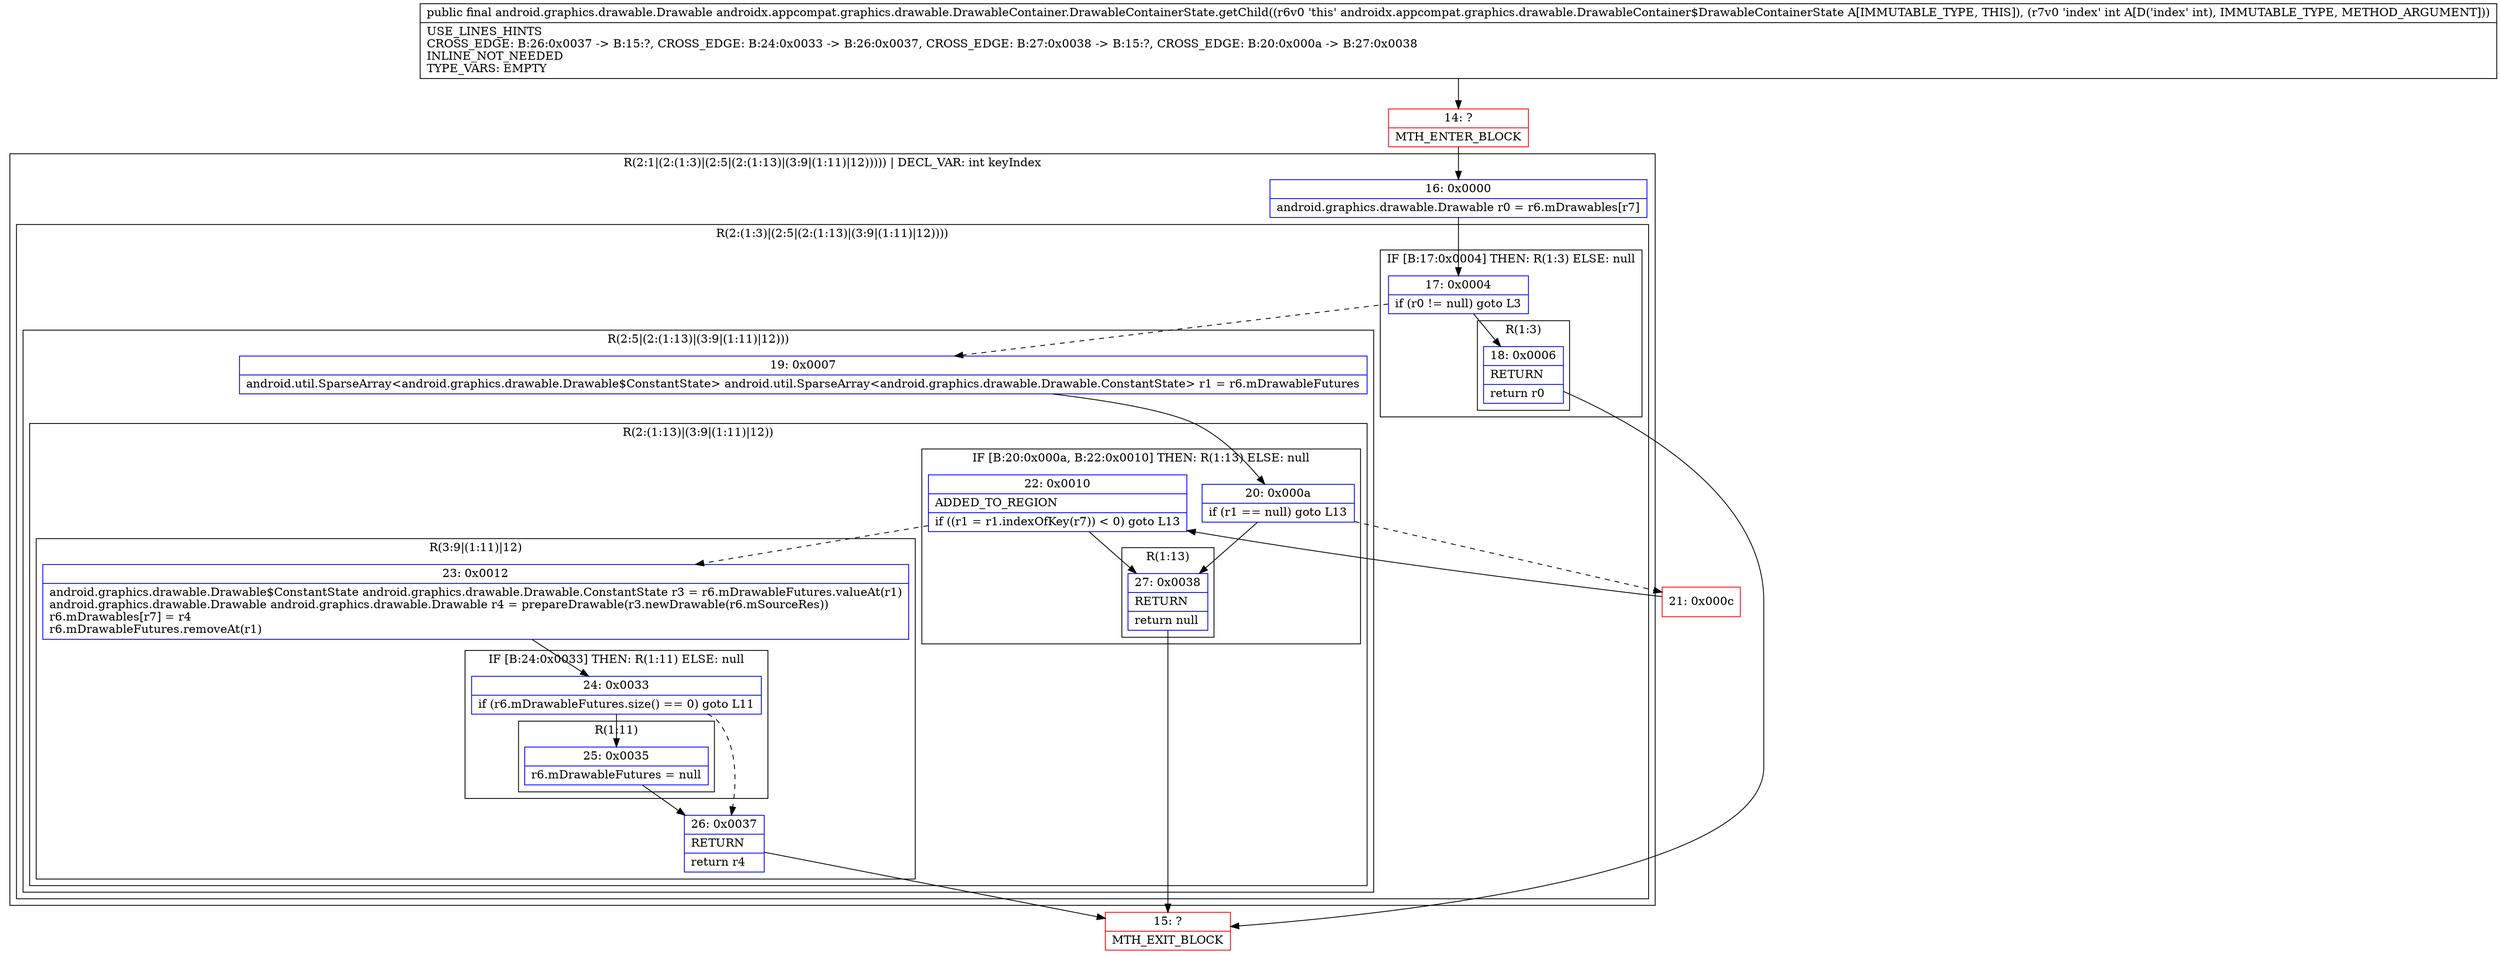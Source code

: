digraph "CFG forandroidx.appcompat.graphics.drawable.DrawableContainer.DrawableContainerState.getChild(I)Landroid\/graphics\/drawable\/Drawable;" {
subgraph cluster_Region_2010632756 {
label = "R(2:1|(2:(1:3)|(2:5|(2:(1:13)|(3:9|(1:11)|12))))) | DECL_VAR: int keyIndex\l";
node [shape=record,color=blue];
Node_16 [shape=record,label="{16\:\ 0x0000|android.graphics.drawable.Drawable r0 = r6.mDrawables[r7]\l}"];
subgraph cluster_Region_1108362992 {
label = "R(2:(1:3)|(2:5|(2:(1:13)|(3:9|(1:11)|12))))";
node [shape=record,color=blue];
subgraph cluster_IfRegion_1400300546 {
label = "IF [B:17:0x0004] THEN: R(1:3) ELSE: null";
node [shape=record,color=blue];
Node_17 [shape=record,label="{17\:\ 0x0004|if (r0 != null) goto L3\l}"];
subgraph cluster_Region_44836939 {
label = "R(1:3)";
node [shape=record,color=blue];
Node_18 [shape=record,label="{18\:\ 0x0006|RETURN\l|return r0\l}"];
}
}
subgraph cluster_Region_1920501797 {
label = "R(2:5|(2:(1:13)|(3:9|(1:11)|12)))";
node [shape=record,color=blue];
Node_19 [shape=record,label="{19\:\ 0x0007|android.util.SparseArray\<android.graphics.drawable.Drawable$ConstantState\> android.util.SparseArray\<android.graphics.drawable.Drawable.ConstantState\> r1 = r6.mDrawableFutures\l}"];
subgraph cluster_Region_1723543362 {
label = "R(2:(1:13)|(3:9|(1:11)|12))";
node [shape=record,color=blue];
subgraph cluster_IfRegion_997700140 {
label = "IF [B:20:0x000a, B:22:0x0010] THEN: R(1:13) ELSE: null";
node [shape=record,color=blue];
Node_20 [shape=record,label="{20\:\ 0x000a|if (r1 == null) goto L13\l}"];
Node_22 [shape=record,label="{22\:\ 0x0010|ADDED_TO_REGION\l|if ((r1 = r1.indexOfKey(r7)) \< 0) goto L13\l}"];
subgraph cluster_Region_735392720 {
label = "R(1:13)";
node [shape=record,color=blue];
Node_27 [shape=record,label="{27\:\ 0x0038|RETURN\l|return null\l}"];
}
}
subgraph cluster_Region_1598363572 {
label = "R(3:9|(1:11)|12)";
node [shape=record,color=blue];
Node_23 [shape=record,label="{23\:\ 0x0012|android.graphics.drawable.Drawable$ConstantState android.graphics.drawable.Drawable.ConstantState r3 = r6.mDrawableFutures.valueAt(r1)\landroid.graphics.drawable.Drawable android.graphics.drawable.Drawable r4 = prepareDrawable(r3.newDrawable(r6.mSourceRes))\lr6.mDrawables[r7] = r4\lr6.mDrawableFutures.removeAt(r1)\l}"];
subgraph cluster_IfRegion_938591015 {
label = "IF [B:24:0x0033] THEN: R(1:11) ELSE: null";
node [shape=record,color=blue];
Node_24 [shape=record,label="{24\:\ 0x0033|if (r6.mDrawableFutures.size() == 0) goto L11\l}"];
subgraph cluster_Region_1997939951 {
label = "R(1:11)";
node [shape=record,color=blue];
Node_25 [shape=record,label="{25\:\ 0x0035|r6.mDrawableFutures = null\l}"];
}
}
Node_26 [shape=record,label="{26\:\ 0x0037|RETURN\l|return r4\l}"];
}
}
}
}
}
Node_14 [shape=record,color=red,label="{14\:\ ?|MTH_ENTER_BLOCK\l}"];
Node_15 [shape=record,color=red,label="{15\:\ ?|MTH_EXIT_BLOCK\l}"];
Node_21 [shape=record,color=red,label="{21\:\ 0x000c}"];
MethodNode[shape=record,label="{public final android.graphics.drawable.Drawable androidx.appcompat.graphics.drawable.DrawableContainer.DrawableContainerState.getChild((r6v0 'this' androidx.appcompat.graphics.drawable.DrawableContainer$DrawableContainerState A[IMMUTABLE_TYPE, THIS]), (r7v0 'index' int A[D('index' int), IMMUTABLE_TYPE, METHOD_ARGUMENT]))  | USE_LINES_HINTS\lCROSS_EDGE: B:26:0x0037 \-\> B:15:?, CROSS_EDGE: B:24:0x0033 \-\> B:26:0x0037, CROSS_EDGE: B:27:0x0038 \-\> B:15:?, CROSS_EDGE: B:20:0x000a \-\> B:27:0x0038\lINLINE_NOT_NEEDED\lTYPE_VARS: EMPTY\l}"];
MethodNode -> Node_14;Node_16 -> Node_17;
Node_17 -> Node_18;
Node_17 -> Node_19[style=dashed];
Node_18 -> Node_15;
Node_19 -> Node_20;
Node_20 -> Node_21[style=dashed];
Node_20 -> Node_27;
Node_22 -> Node_23[style=dashed];
Node_22 -> Node_27;
Node_27 -> Node_15;
Node_23 -> Node_24;
Node_24 -> Node_25;
Node_24 -> Node_26[style=dashed];
Node_25 -> Node_26;
Node_26 -> Node_15;
Node_14 -> Node_16;
Node_21 -> Node_22;
}

